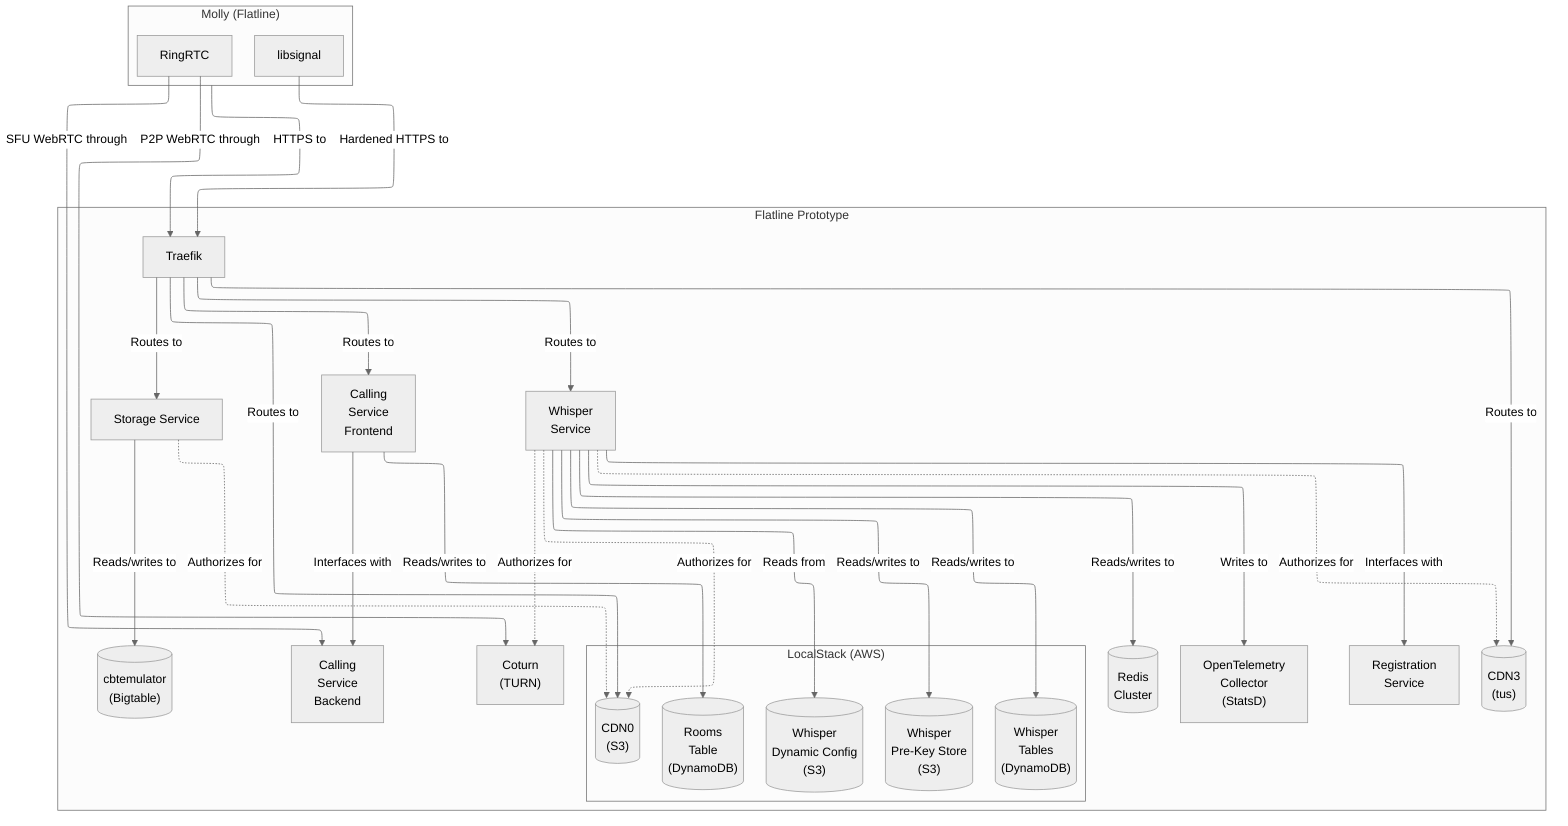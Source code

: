 ---
config:
  theme: "neutral"
  flowchart:
    defaultRenderer: "elk"
---

flowchart TD
    molly -->|HTTPS to| traefik
    libsignal -->|Hardened HTTPS to| traefik
    ringrtc -->|P2P WebRTC through| coturn
    ringrtc -->|SFU WebRTC through| calling-backend

    traefik -->|Routes to| whisper
    traefik -->|Routes to| storage
    traefik -->|Routes to| cdn0
    traefik -->|Routes to| cdn3
    traefik -->|Routes to| calling-frontend

    whisper -->|Reads/writes to| redis
    whisper -->|Interfaces with| registration
    whisper -.->|Authorizes for| cdn0
    whisper -.->|Authorizes for| cdn3
    whisper -.->|Authorizes for| coturn
    whisper -->|Reads/writes to| whisper-pre-key-store
    whisper -->|Reads/writes to| whisper-tables
    whisper -->|Reads from| whisper-dynamic-config
    whisper -->|Writes to| otel

    storage -->|Reads/writes to| cbtemulator
    storage -.->|Authorizes for| cdn0

    calling-frontend -->|Interfaces with| calling-backend
    calling-frontend -->|Reads/writes to| rooms-table

    subgraph molly["Molly (Flatline)"]
        libsignal[libsignal]
        ringrtc[RingRTC]
    end

    subgraph localstack["LocalStack (AWS)"]
        cdn0@{ shape: cyl, label: "CDN0<br>(S3)" }
        whisper-tables@{ shape: cyl, label: "Whisper<br>Tables<br>(DynamoDB)" }
        rooms-table@{ shape: cyl, label: "Rooms<br>Table<br>(DynamoDB)" }
        whisper-dynamic-config@{ shape: cyl, label: "Whisper<br>Dynamic Config<br>(S3)" }
        whisper-pre-key-store@{ shape: cyl, label: "Whisper<br>Pre-Key Store<br>(S3)" }
    end

    subgraph flatline["Flatline Prototype"]
        traefik[Traefik]
        whisper[Whisper<br>Service]
        storage[Storage Service]
        localstack[LocalStack]
        registration[Registration<br>Service]
        calling-frontend[Calling<br>Service<br>Frontend]
        calling-backend[Calling<br>Service<br>Backend]
        coturn["Coturn<br>(TURN)"]
        cdn3@{ shape: cyl, label: "CDN3<br>(tus)" }
        redis@{ shape: cyl, label: "Redis<br>Cluster"}
        cbtemulator@{ shape: cyl, label: "cbtemulator<br>(Bigtable)"}
        otel["OpenTelemetry<br>Collector<br>(StatsD)"]
    end